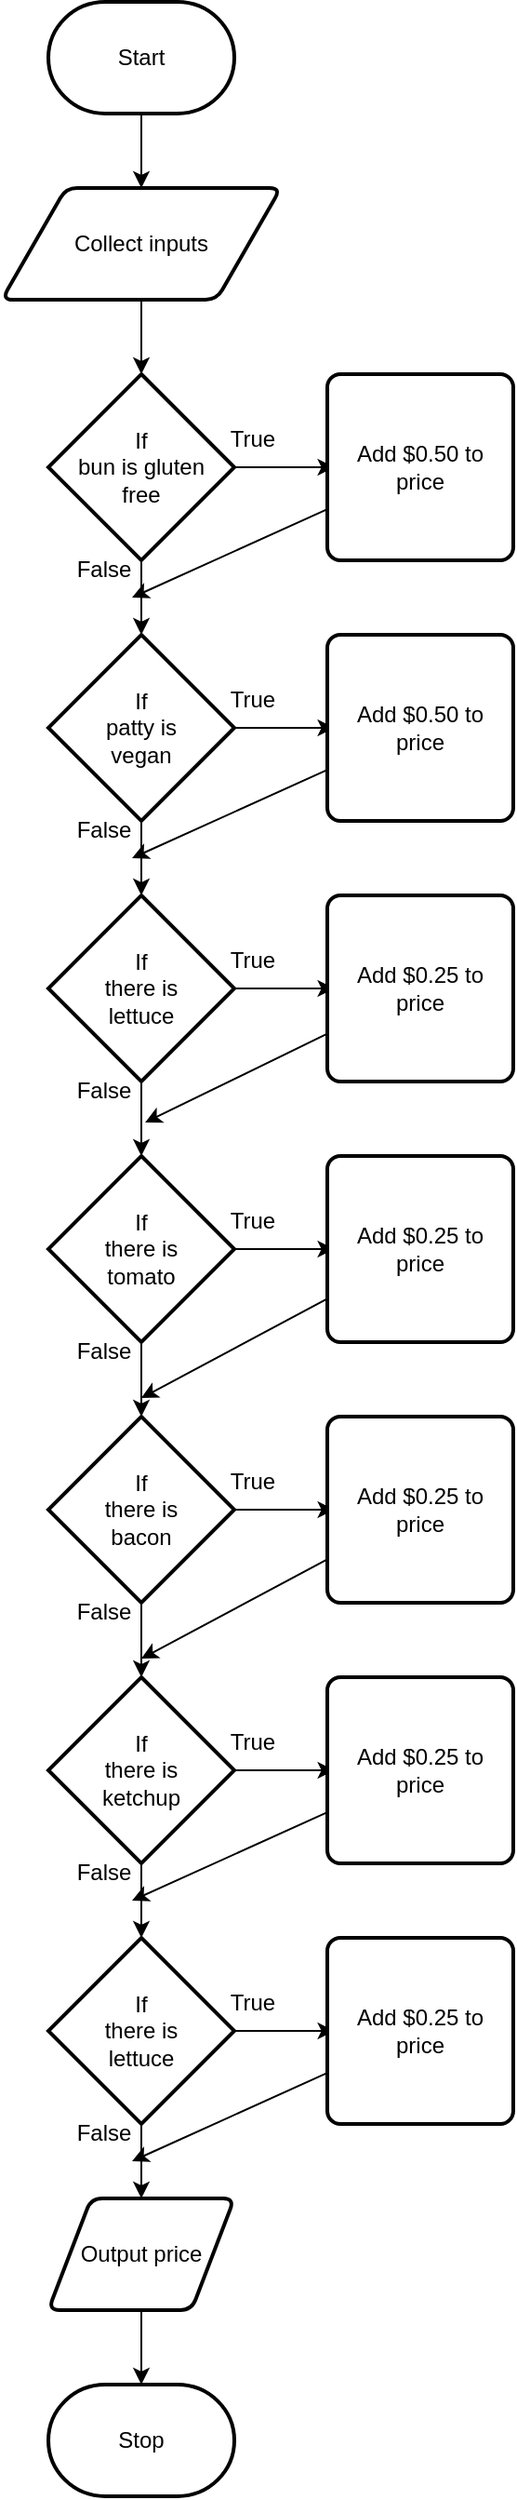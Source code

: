 <mxfile>
    <diagram id="HIP3nbAZw_EuaXWnEj3U" name="Page-1">
        <mxGraphModel dx="1726" dy="666" grid="1" gridSize="10" guides="1" tooltips="1" connect="1" arrows="1" fold="1" page="1" pageScale="1" pageWidth="850" pageHeight="1100" math="0" shadow="0">
            <root>
                <mxCell id="0"/>
                <mxCell id="1" parent="0"/>
                <mxCell id="22" style="edgeStyle=none;html=1;" parent="1" source="2" target="8" edge="1">
                    <mxGeometry relative="1" as="geometry"/>
                </mxCell>
                <mxCell id="2" value="Start" style="strokeWidth=2;html=1;shape=mxgraph.flowchart.terminator;whiteSpace=wrap;" parent="1" vertex="1">
                    <mxGeometry x="210" y="130" width="100" height="60" as="geometry"/>
                </mxCell>
                <mxCell id="3" value="Stop" style="strokeWidth=2;html=1;shape=mxgraph.flowchart.terminator;whiteSpace=wrap;" parent="1" vertex="1">
                    <mxGeometry x="210" y="1410" width="100" height="60" as="geometry"/>
                </mxCell>
                <mxCell id="23" style="edgeStyle=none;html=1;" parent="1" source="8" target="18" edge="1">
                    <mxGeometry relative="1" as="geometry"/>
                </mxCell>
                <mxCell id="8" value="Collect inputs" style="shape=parallelogram;html=1;strokeWidth=2;perimeter=parallelogramPerimeter;whiteSpace=wrap;rounded=1;arcSize=12;size=0.23;" parent="1" vertex="1">
                    <mxGeometry x="185" y="230" width="150" height="60" as="geometry"/>
                </mxCell>
                <mxCell id="26" style="edgeStyle=none;html=1;" parent="1" source="18" edge="1">
                    <mxGeometry relative="1" as="geometry">
                        <mxPoint x="363.8" y="380" as="targetPoint"/>
                    </mxGeometry>
                </mxCell>
                <mxCell id="27" style="edgeStyle=none;html=1;" parent="1" source="18" edge="1">
                    <mxGeometry relative="1" as="geometry">
                        <mxPoint x="260" y="470" as="targetPoint"/>
                    </mxGeometry>
                </mxCell>
                <mxCell id="18" value="If&lt;br&gt;bun is gluten &lt;br&gt;free" style="strokeWidth=2;html=1;shape=mxgraph.flowchart.decision;whiteSpace=wrap;" parent="1" vertex="1">
                    <mxGeometry x="210" y="330" width="100" height="100" as="geometry"/>
                </mxCell>
                <mxCell id="28" value="True" style="text;html=1;strokeColor=none;fillColor=none;align=center;verticalAlign=middle;whiteSpace=wrap;rounded=0;" parent="1" vertex="1">
                    <mxGeometry x="290" y="350" width="60" height="30" as="geometry"/>
                </mxCell>
                <mxCell id="29" value="False" style="text;html=1;strokeColor=none;fillColor=none;align=center;verticalAlign=middle;whiteSpace=wrap;rounded=0;" parent="1" vertex="1">
                    <mxGeometry x="210" y="420" width="60" height="30" as="geometry"/>
                </mxCell>
                <mxCell id="136" style="edgeStyle=none;html=1;" edge="1" parent="1" source="138">
                    <mxGeometry relative="1" as="geometry">
                        <mxPoint x="363.8" y="520" as="targetPoint"/>
                    </mxGeometry>
                </mxCell>
                <mxCell id="137" style="edgeStyle=none;html=1;" edge="1" parent="1" source="138">
                    <mxGeometry relative="1" as="geometry">
                        <mxPoint x="260" y="610" as="targetPoint"/>
                    </mxGeometry>
                </mxCell>
                <mxCell id="138" value="If&lt;br&gt;patty is &lt;br&gt;vegan" style="strokeWidth=2;html=1;shape=mxgraph.flowchart.decision;whiteSpace=wrap;" vertex="1" parent="1">
                    <mxGeometry x="210" y="470" width="100" height="100" as="geometry"/>
                </mxCell>
                <mxCell id="139" value="True" style="text;html=1;strokeColor=none;fillColor=none;align=center;verticalAlign=middle;whiteSpace=wrap;rounded=0;" vertex="1" parent="1">
                    <mxGeometry x="290" y="490" width="60" height="30" as="geometry"/>
                </mxCell>
                <mxCell id="140" value="False" style="text;html=1;strokeColor=none;fillColor=none;align=center;verticalAlign=middle;whiteSpace=wrap;rounded=0;" vertex="1" parent="1">
                    <mxGeometry x="210" y="560" width="60" height="30" as="geometry"/>
                </mxCell>
                <mxCell id="141" style="edgeStyle=none;html=1;" edge="1" parent="1" source="143">
                    <mxGeometry relative="1" as="geometry">
                        <mxPoint x="363.8" y="660" as="targetPoint"/>
                    </mxGeometry>
                </mxCell>
                <mxCell id="142" style="edgeStyle=none;html=1;" edge="1" parent="1" source="143">
                    <mxGeometry relative="1" as="geometry">
                        <mxPoint x="260" y="750" as="targetPoint"/>
                    </mxGeometry>
                </mxCell>
                <mxCell id="143" value="If&lt;br&gt;there is&lt;br&gt;lettuce" style="strokeWidth=2;html=1;shape=mxgraph.flowchart.decision;whiteSpace=wrap;" vertex="1" parent="1">
                    <mxGeometry x="210" y="610" width="100" height="100" as="geometry"/>
                </mxCell>
                <mxCell id="144" value="True" style="text;html=1;strokeColor=none;fillColor=none;align=center;verticalAlign=middle;whiteSpace=wrap;rounded=0;" vertex="1" parent="1">
                    <mxGeometry x="290" y="630" width="60" height="30" as="geometry"/>
                </mxCell>
                <mxCell id="145" value="False" style="text;html=1;strokeColor=none;fillColor=none;align=center;verticalAlign=middle;whiteSpace=wrap;rounded=0;" vertex="1" parent="1">
                    <mxGeometry x="210" y="700" width="60" height="30" as="geometry"/>
                </mxCell>
                <mxCell id="146" style="edgeStyle=none;html=1;" edge="1" parent="1" source="148">
                    <mxGeometry relative="1" as="geometry">
                        <mxPoint x="363.8" y="800" as="targetPoint"/>
                    </mxGeometry>
                </mxCell>
                <mxCell id="147" style="edgeStyle=none;html=1;" edge="1" parent="1" source="148">
                    <mxGeometry relative="1" as="geometry">
                        <mxPoint x="260" y="890" as="targetPoint"/>
                    </mxGeometry>
                </mxCell>
                <mxCell id="148" value="If&lt;br&gt;there is&lt;br&gt;tomato" style="strokeWidth=2;html=1;shape=mxgraph.flowchart.decision;whiteSpace=wrap;" vertex="1" parent="1">
                    <mxGeometry x="210" y="750" width="100" height="100" as="geometry"/>
                </mxCell>
                <mxCell id="149" value="True" style="text;html=1;strokeColor=none;fillColor=none;align=center;verticalAlign=middle;whiteSpace=wrap;rounded=0;" vertex="1" parent="1">
                    <mxGeometry x="290" y="770" width="60" height="30" as="geometry"/>
                </mxCell>
                <mxCell id="150" value="False" style="text;html=1;strokeColor=none;fillColor=none;align=center;verticalAlign=middle;whiteSpace=wrap;rounded=0;" vertex="1" parent="1">
                    <mxGeometry x="210" y="840" width="60" height="30" as="geometry"/>
                </mxCell>
                <mxCell id="151" style="edgeStyle=none;html=1;" edge="1" parent="1" source="153">
                    <mxGeometry relative="1" as="geometry">
                        <mxPoint x="363.8" y="940" as="targetPoint"/>
                    </mxGeometry>
                </mxCell>
                <mxCell id="152" style="edgeStyle=none;html=1;" edge="1" parent="1" source="153">
                    <mxGeometry relative="1" as="geometry">
                        <mxPoint x="260" y="1030" as="targetPoint"/>
                    </mxGeometry>
                </mxCell>
                <mxCell id="153" value="If&lt;br&gt;there is&lt;br&gt;bacon" style="strokeWidth=2;html=1;shape=mxgraph.flowchart.decision;whiteSpace=wrap;" vertex="1" parent="1">
                    <mxGeometry x="210" y="890" width="100" height="100" as="geometry"/>
                </mxCell>
                <mxCell id="154" value="True" style="text;html=1;strokeColor=none;fillColor=none;align=center;verticalAlign=middle;whiteSpace=wrap;rounded=0;" vertex="1" parent="1">
                    <mxGeometry x="290" y="910" width="60" height="30" as="geometry"/>
                </mxCell>
                <mxCell id="155" value="False" style="text;html=1;strokeColor=none;fillColor=none;align=center;verticalAlign=middle;whiteSpace=wrap;rounded=0;" vertex="1" parent="1">
                    <mxGeometry x="210" y="980" width="60" height="30" as="geometry"/>
                </mxCell>
                <mxCell id="156" style="edgeStyle=none;html=1;" edge="1" parent="1" source="158">
                    <mxGeometry relative="1" as="geometry">
                        <mxPoint x="363.8" y="1080" as="targetPoint"/>
                    </mxGeometry>
                </mxCell>
                <mxCell id="157" style="edgeStyle=none;html=1;" edge="1" parent="1" source="158">
                    <mxGeometry relative="1" as="geometry">
                        <mxPoint x="260" y="1170" as="targetPoint"/>
                    </mxGeometry>
                </mxCell>
                <mxCell id="158" value="If&lt;br&gt;there is&lt;br&gt;ketchup" style="strokeWidth=2;html=1;shape=mxgraph.flowchart.decision;whiteSpace=wrap;" vertex="1" parent="1">
                    <mxGeometry x="210" y="1030" width="100" height="100" as="geometry"/>
                </mxCell>
                <mxCell id="159" value="True" style="text;html=1;strokeColor=none;fillColor=none;align=center;verticalAlign=middle;whiteSpace=wrap;rounded=0;" vertex="1" parent="1">
                    <mxGeometry x="290" y="1050" width="60" height="30" as="geometry"/>
                </mxCell>
                <mxCell id="160" value="False" style="text;html=1;strokeColor=none;fillColor=none;align=center;verticalAlign=middle;whiteSpace=wrap;rounded=0;" vertex="1" parent="1">
                    <mxGeometry x="210" y="1120" width="60" height="30" as="geometry"/>
                </mxCell>
                <mxCell id="161" style="edgeStyle=none;html=1;" edge="1" parent="1" source="163">
                    <mxGeometry relative="1" as="geometry">
                        <mxPoint x="363.8" y="1220" as="targetPoint"/>
                    </mxGeometry>
                </mxCell>
                <mxCell id="162" style="edgeStyle=none;html=1;" edge="1" parent="1" source="163">
                    <mxGeometry relative="1" as="geometry">
                        <mxPoint x="260" y="1310" as="targetPoint"/>
                    </mxGeometry>
                </mxCell>
                <mxCell id="163" value="If&lt;br&gt;there is&lt;br&gt;lettuce" style="strokeWidth=2;html=1;shape=mxgraph.flowchart.decision;whiteSpace=wrap;" vertex="1" parent="1">
                    <mxGeometry x="210" y="1170" width="100" height="100" as="geometry"/>
                </mxCell>
                <mxCell id="164" value="True" style="text;html=1;strokeColor=none;fillColor=none;align=center;verticalAlign=middle;whiteSpace=wrap;rounded=0;" vertex="1" parent="1">
                    <mxGeometry x="290" y="1190" width="60" height="30" as="geometry"/>
                </mxCell>
                <mxCell id="165" value="False" style="text;html=1;strokeColor=none;fillColor=none;align=center;verticalAlign=middle;whiteSpace=wrap;rounded=0;" vertex="1" parent="1">
                    <mxGeometry x="210" y="1260" width="60" height="30" as="geometry"/>
                </mxCell>
                <mxCell id="167" style="edgeStyle=elbowEdgeStyle;html=1;" edge="1" parent="1" source="166" target="3">
                    <mxGeometry relative="1" as="geometry"/>
                </mxCell>
                <mxCell id="166" value="Output price" style="shape=parallelogram;html=1;strokeWidth=2;perimeter=parallelogramPerimeter;whiteSpace=wrap;rounded=1;arcSize=12;size=0.23;" vertex="1" parent="1">
                    <mxGeometry x="210" y="1310" width="100" height="60" as="geometry"/>
                </mxCell>
                <mxCell id="171" style="edgeStyle=none;html=1;entryX=0.75;entryY=1;entryDx=0;entryDy=0;" edge="1" parent="1" source="168" target="29">
                    <mxGeometry relative="1" as="geometry"/>
                </mxCell>
                <mxCell id="168" value="Add $0.50 to &lt;br&gt;price" style="rounded=1;whiteSpace=wrap;html=1;absoluteArcSize=1;arcSize=14;strokeWidth=2;" vertex="1" parent="1">
                    <mxGeometry x="360" y="330" width="100" height="100" as="geometry"/>
                </mxCell>
                <mxCell id="173" style="edgeStyle=none;html=1;entryX=0.75;entryY=1;entryDx=0;entryDy=0;" edge="1" parent="1" source="169" target="140">
                    <mxGeometry relative="1" as="geometry"/>
                </mxCell>
                <mxCell id="169" value="&lt;div&gt;Add $0.50 to&lt;/div&gt;&lt;div&gt;price&lt;/div&gt;" style="rounded=1;whiteSpace=wrap;html=1;absoluteArcSize=1;arcSize=14;strokeWidth=2;" vertex="1" parent="1">
                    <mxGeometry x="360" y="470" width="100" height="100" as="geometry"/>
                </mxCell>
                <mxCell id="179" style="edgeStyle=none;html=1;entryX=0.867;entryY=1.067;entryDx=0;entryDy=0;entryPerimeter=0;" edge="1" parent="1" source="174" target="145">
                    <mxGeometry relative="1" as="geometry"/>
                </mxCell>
                <mxCell id="174" value="&lt;div&gt;Add $0.25 to&lt;/div&gt;&lt;div&gt;price&lt;/div&gt;" style="rounded=1;whiteSpace=wrap;html=1;absoluteArcSize=1;arcSize=14;strokeWidth=2;" vertex="1" parent="1">
                    <mxGeometry x="360" y="610" width="100" height="100" as="geometry"/>
                </mxCell>
                <mxCell id="180" style="edgeStyle=none;html=1;" edge="1" parent="1" source="175">
                    <mxGeometry relative="1" as="geometry">
                        <mxPoint x="260" y="880" as="targetPoint"/>
                    </mxGeometry>
                </mxCell>
                <mxCell id="175" value="&lt;div&gt;Add $0.25 to&lt;/div&gt;&lt;div&gt;price&lt;/div&gt;" style="rounded=1;whiteSpace=wrap;html=1;absoluteArcSize=1;arcSize=14;strokeWidth=2;" vertex="1" parent="1">
                    <mxGeometry x="360" y="750" width="100" height="100" as="geometry"/>
                </mxCell>
                <mxCell id="181" style="edgeStyle=none;html=1;" edge="1" parent="1" source="176">
                    <mxGeometry relative="1" as="geometry">
                        <mxPoint x="260" y="1020" as="targetPoint"/>
                    </mxGeometry>
                </mxCell>
                <mxCell id="176" value="&lt;div&gt;Add $0.25 to&lt;/div&gt;&lt;div&gt;price&lt;/div&gt;" style="rounded=1;whiteSpace=wrap;html=1;absoluteArcSize=1;arcSize=14;strokeWidth=2;" vertex="1" parent="1">
                    <mxGeometry x="360" y="890" width="100" height="100" as="geometry"/>
                </mxCell>
                <mxCell id="182" style="edgeStyle=none;html=1;entryX=0.75;entryY=1;entryDx=0;entryDy=0;" edge="1" parent="1" source="177" target="160">
                    <mxGeometry relative="1" as="geometry"/>
                </mxCell>
                <mxCell id="177" value="&lt;div&gt;Add $0.25 to&lt;/div&gt;&lt;div&gt;price&lt;/div&gt;" style="rounded=1;whiteSpace=wrap;html=1;absoluteArcSize=1;arcSize=14;strokeWidth=2;" vertex="1" parent="1">
                    <mxGeometry x="360" y="1030" width="100" height="100" as="geometry"/>
                </mxCell>
                <mxCell id="183" style="edgeStyle=none;html=1;entryX=0.75;entryY=1;entryDx=0;entryDy=0;" edge="1" parent="1" source="178" target="165">
                    <mxGeometry relative="1" as="geometry"/>
                </mxCell>
                <mxCell id="178" value="&lt;div&gt;Add $0.25 to&lt;/div&gt;&lt;div&gt;price&lt;/div&gt;" style="rounded=1;whiteSpace=wrap;html=1;absoluteArcSize=1;arcSize=14;strokeWidth=2;" vertex="1" parent="1">
                    <mxGeometry x="360" y="1170" width="100" height="100" as="geometry"/>
                </mxCell>
            </root>
        </mxGraphModel>
    </diagram>
</mxfile>